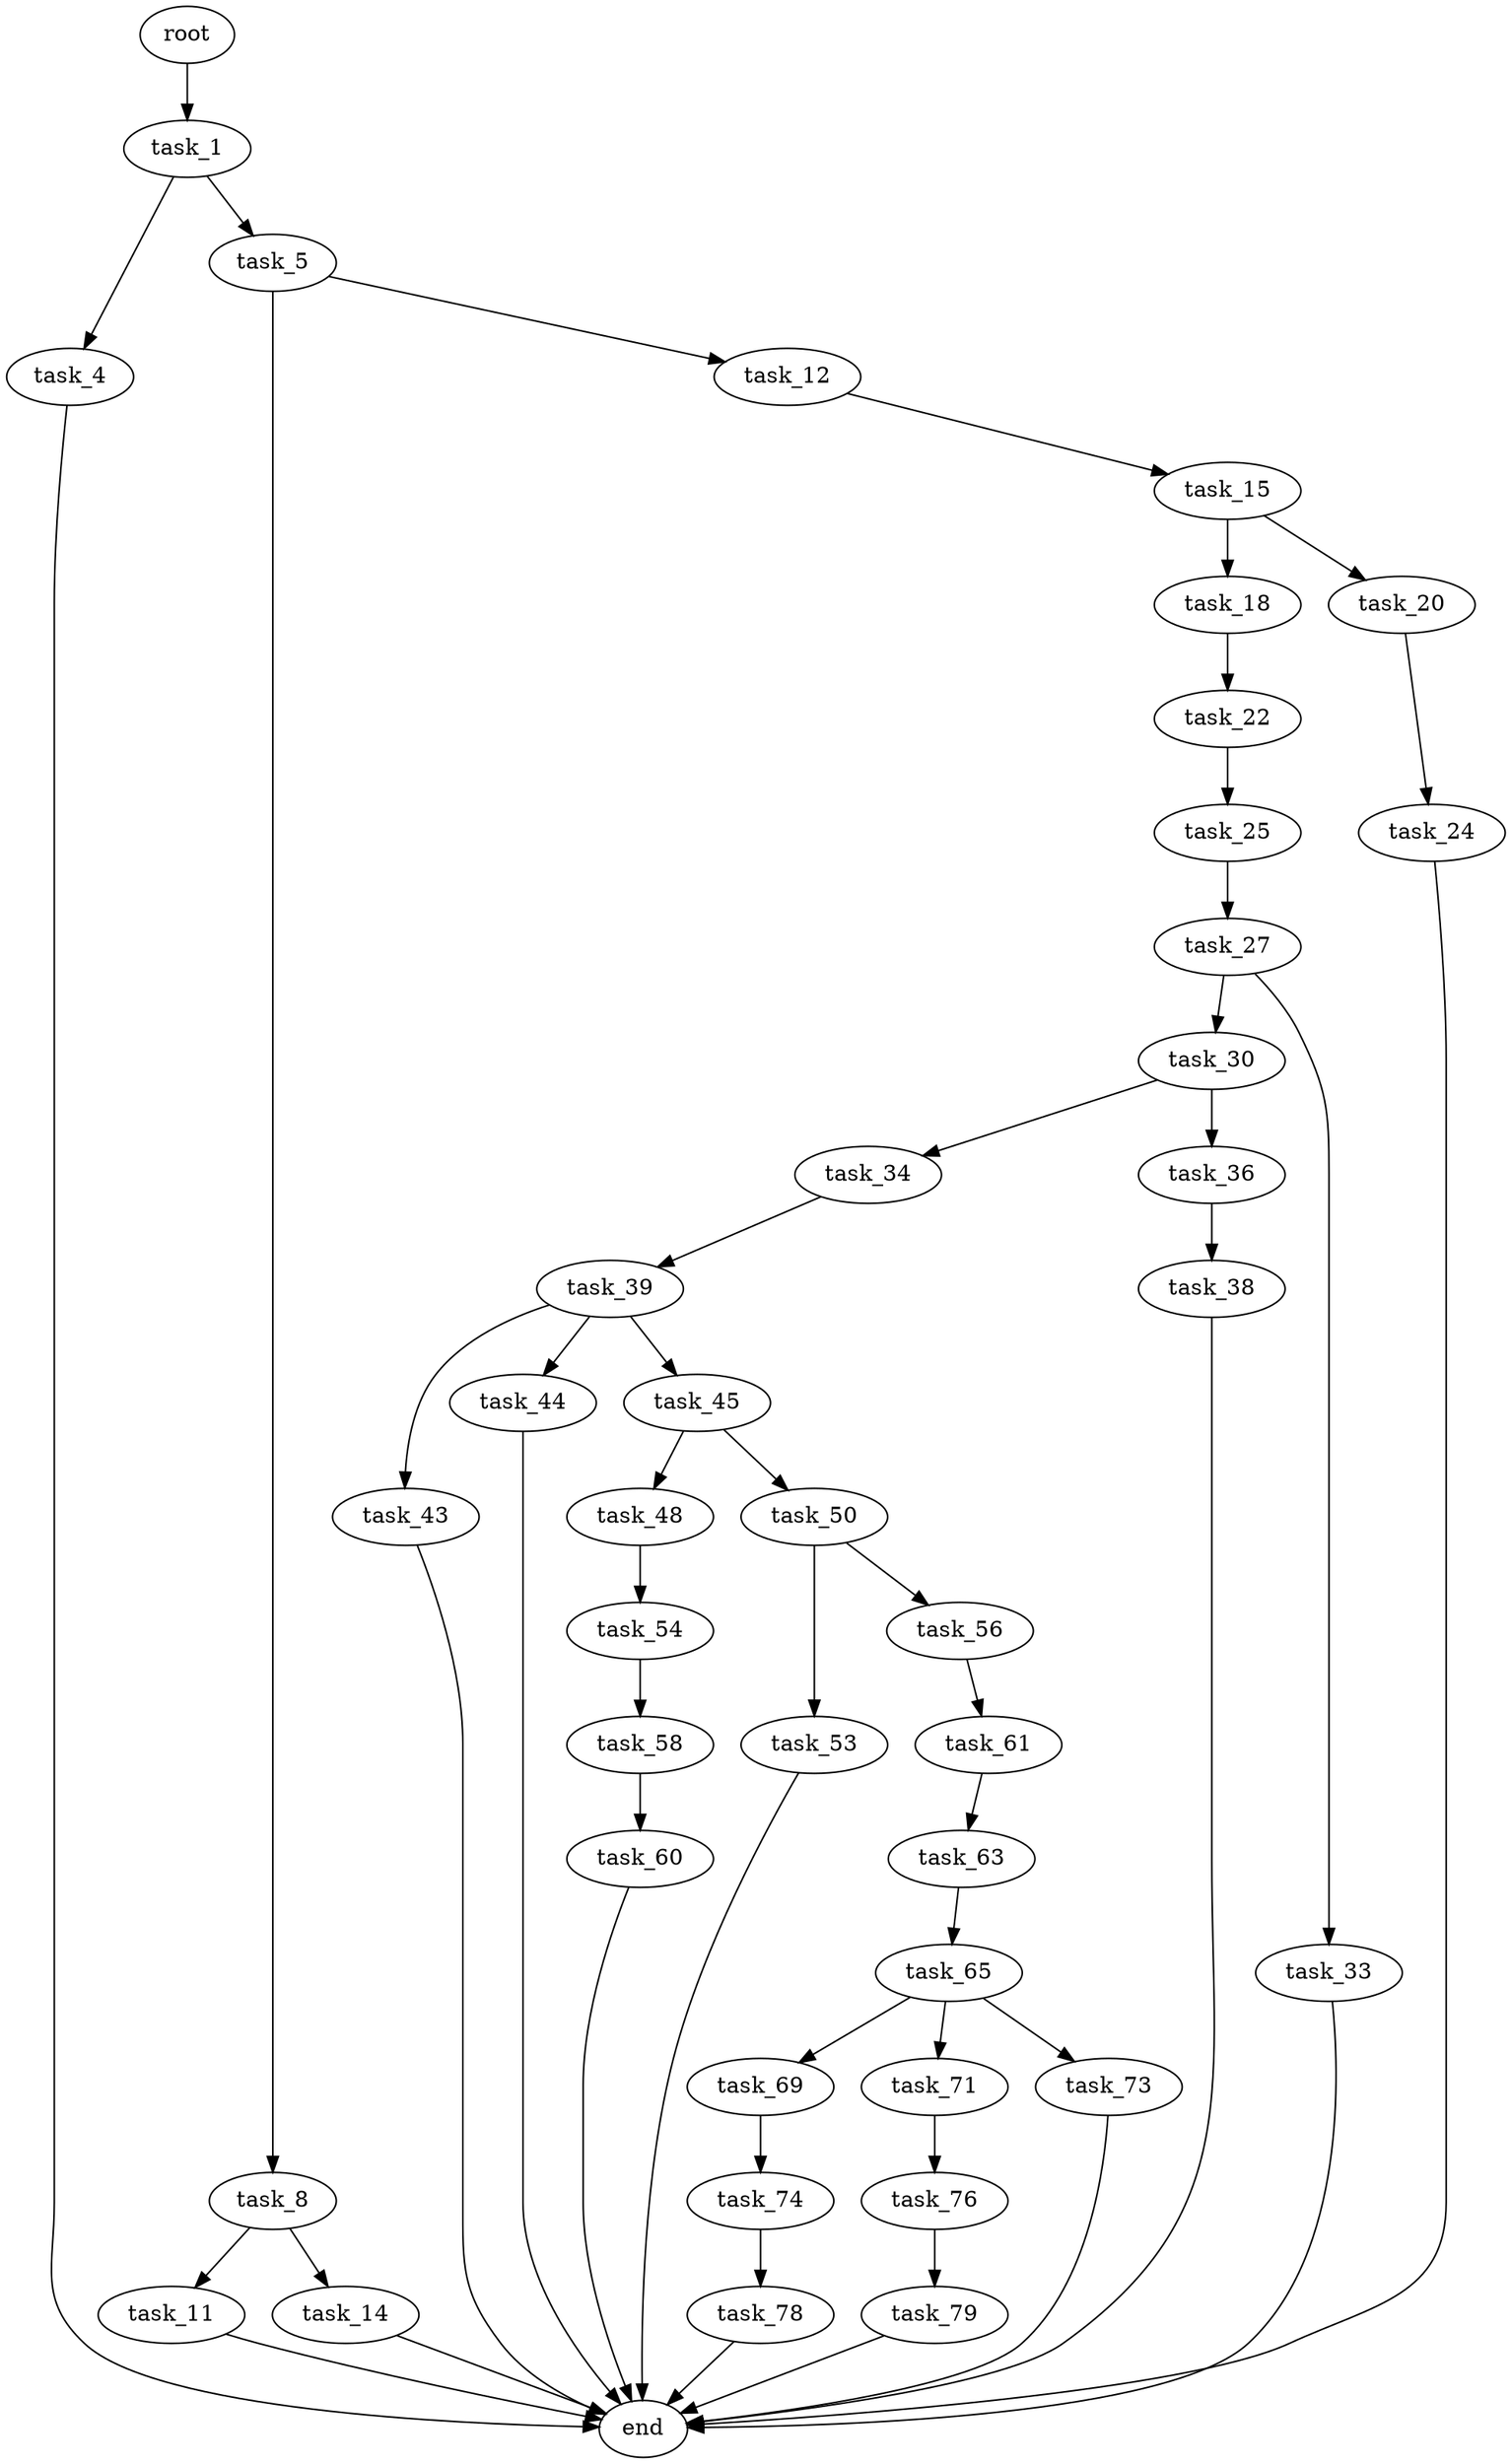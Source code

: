digraph G {
  root [size="0.000000"];
  task_1 [size="271404327326.000000"];
  task_4 [size="108767238990.000000"];
  task_5 [size="26521630734.000000"];
  task_8 [size="1004647735.000000"];
  task_11 [size="1705317340.000000"];
  task_12 [size="2907773474.000000"];
  task_14 [size="576330427646.000000"];
  task_15 [size="11199649472.000000"];
  task_18 [size="1574899735.000000"];
  task_20 [size="8589934592.000000"];
  task_22 [size="28991029248.000000"];
  task_24 [size="1073741824000.000000"];
  task_25 [size="134217728000.000000"];
  task_27 [size="298111603.000000"];
  task_30 [size="3306696560.000000"];
  task_33 [size="68719476736.000000"];
  task_34 [size="32080169835.000000"];
  task_36 [size="764942207115.000000"];
  task_38 [size="1060710872392.000000"];
  task_39 [size="28991029248.000000"];
  task_43 [size="368293445632.000000"];
  task_44 [size="3186102804.000000"];
  task_45 [size="368293445632.000000"];
  task_48 [size="41977291490.000000"];
  task_50 [size="1229971118221.000000"];
  task_53 [size="8589934592.000000"];
  task_54 [size="460403825505.000000"];
  task_56 [size="24295474642.000000"];
  task_58 [size="549755813888.000000"];
  task_60 [size="92467457057.000000"];
  task_61 [size="64181238152.000000"];
  task_63 [size="231928233984.000000"];
  task_65 [size="416354478905.000000"];
  task_69 [size="1073741824000.000000"];
  task_71 [size="13745942392.000000"];
  task_73 [size="2413637783.000000"];
  task_74 [size="231928233984.000000"];
  task_76 [size="231928233984.000000"];
  task_78 [size="28624071110.000000"];
  task_79 [size="157942862274.000000"];
  end [size="0.000000"];

  root -> task_1 [size="1.000000"];
  task_1 -> task_4 [size="411041792.000000"];
  task_1 -> task_5 [size="411041792.000000"];
  task_4 -> end [size="1.000000"];
  task_5 -> task_8 [size="33554432.000000"];
  task_5 -> task_12 [size="33554432.000000"];
  task_8 -> task_11 [size="75497472.000000"];
  task_8 -> task_14 [size="75497472.000000"];
  task_11 -> end [size="1.000000"];
  task_12 -> task_15 [size="301989888.000000"];
  task_14 -> end [size="1.000000"];
  task_15 -> task_18 [size="301989888.000000"];
  task_15 -> task_20 [size="301989888.000000"];
  task_18 -> task_22 [size="33554432.000000"];
  task_20 -> task_24 [size="33554432.000000"];
  task_22 -> task_25 [size="75497472.000000"];
  task_24 -> end [size="1.000000"];
  task_25 -> task_27 [size="209715200.000000"];
  task_27 -> task_30 [size="33554432.000000"];
  task_27 -> task_33 [size="33554432.000000"];
  task_30 -> task_34 [size="75497472.000000"];
  task_30 -> task_36 [size="75497472.000000"];
  task_33 -> end [size="1.000000"];
  task_34 -> task_39 [size="679477248.000000"];
  task_36 -> task_38 [size="679477248.000000"];
  task_38 -> end [size="1.000000"];
  task_39 -> task_43 [size="75497472.000000"];
  task_39 -> task_44 [size="75497472.000000"];
  task_39 -> task_45 [size="75497472.000000"];
  task_43 -> end [size="1.000000"];
  task_44 -> end [size="1.000000"];
  task_45 -> task_48 [size="411041792.000000"];
  task_45 -> task_50 [size="411041792.000000"];
  task_48 -> task_54 [size="838860800.000000"];
  task_50 -> task_53 [size="838860800.000000"];
  task_50 -> task_56 [size="838860800.000000"];
  task_53 -> end [size="1.000000"];
  task_54 -> task_58 [size="411041792.000000"];
  task_56 -> task_61 [size="536870912.000000"];
  task_58 -> task_60 [size="536870912.000000"];
  task_60 -> end [size="1.000000"];
  task_61 -> task_63 [size="75497472.000000"];
  task_63 -> task_65 [size="301989888.000000"];
  task_65 -> task_69 [size="838860800.000000"];
  task_65 -> task_71 [size="838860800.000000"];
  task_65 -> task_73 [size="838860800.000000"];
  task_69 -> task_74 [size="838860800.000000"];
  task_71 -> task_76 [size="33554432.000000"];
  task_73 -> end [size="1.000000"];
  task_74 -> task_78 [size="301989888.000000"];
  task_76 -> task_79 [size="301989888.000000"];
  task_78 -> end [size="1.000000"];
  task_79 -> end [size="1.000000"];
}
